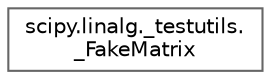 digraph "Graphical Class Hierarchy"
{
 // LATEX_PDF_SIZE
  bgcolor="transparent";
  edge [fontname=Helvetica,fontsize=10,labelfontname=Helvetica,labelfontsize=10];
  node [fontname=Helvetica,fontsize=10,shape=box,height=0.2,width=0.4];
  rankdir="LR";
  Node0 [id="Node000000",label="scipy.linalg._testutils.\l_FakeMatrix",height=0.2,width=0.4,color="grey40", fillcolor="white", style="filled",URL="$d8/d9e/classscipy_1_1linalg_1_1__testutils_1_1__FakeMatrix.html",tooltip=" "];
}
